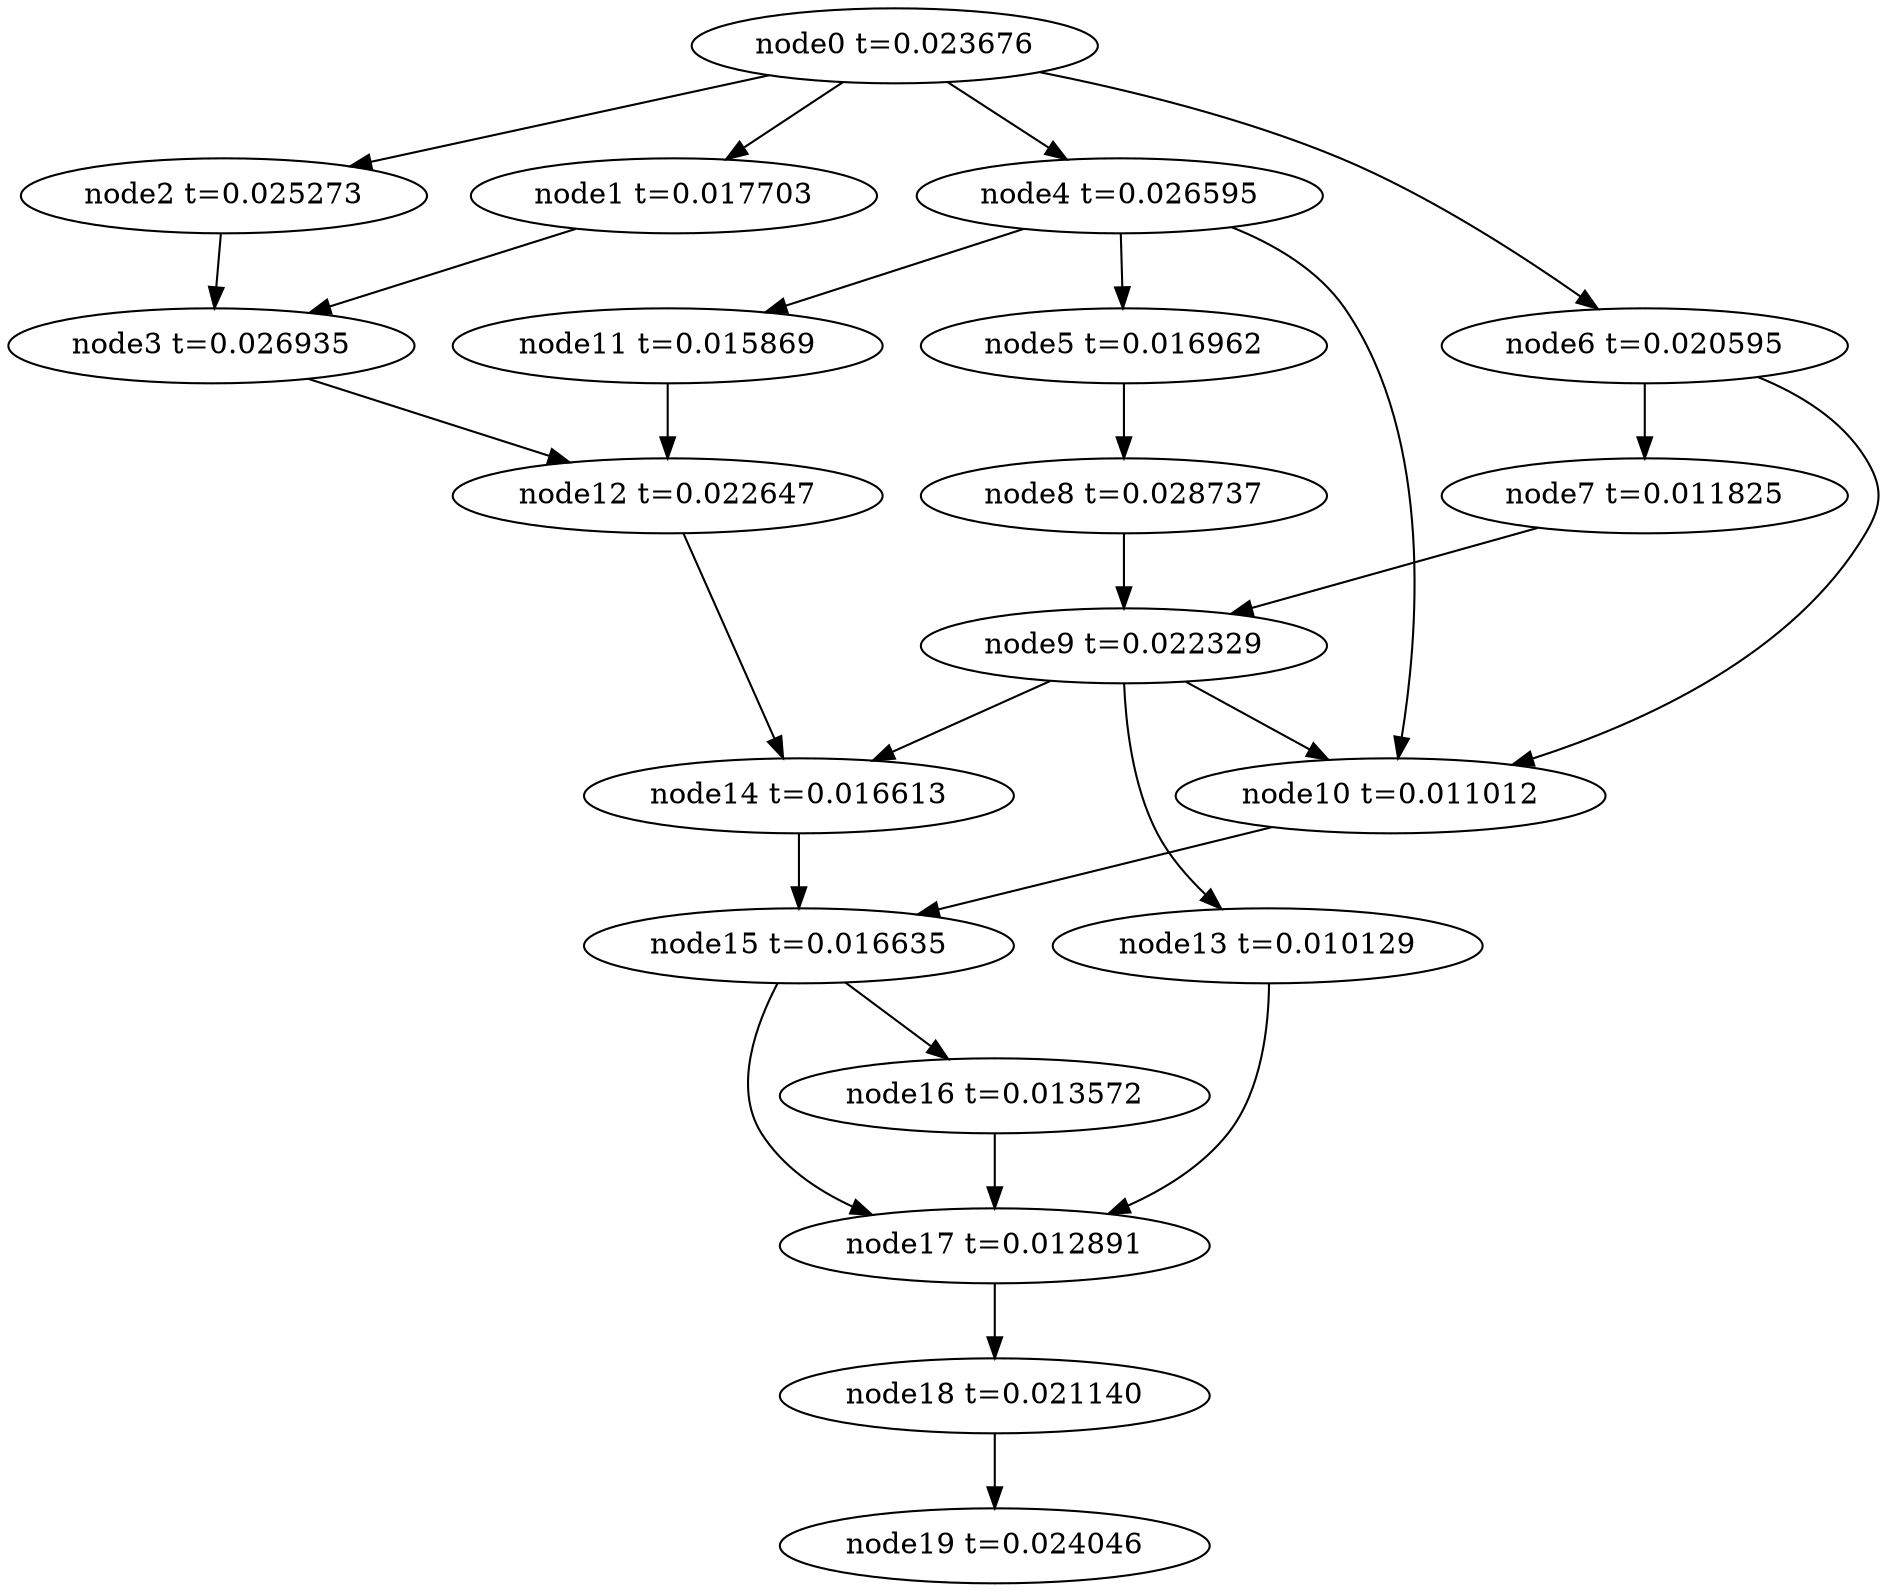 digraph g{
	node19[label="node19 t=0.024046"]
	node18 -> node19
	node18[label="node18 t=0.021140"];
	node17 -> node18
	node17[label="node17 t=0.012891"];
	node16 -> node17
	node16[label="node16 t=0.013572"];
	node15 -> node17
	node15 -> node16
	node15[label="node15 t=0.016635"];
	node14 -> node15
	node14[label="node14 t=0.016613"];
	node13 -> node17
	node13[label="node13 t=0.010129"];
	node12 -> node14
	node12[label="node12 t=0.022647"];
	node11 -> node12
	node11[label="node11 t=0.015869"];
	node10 -> node15
	node10[label="node10 t=0.011012"];
	node9 -> node14
	node9 -> node13
	node9 -> node10
	node9[label="node9 t=0.022329"];
	node8 -> node9
	node8[label="node8 t=0.028737"];
	node7 -> node9
	node7[label="node7 t=0.011825"];
	node6 -> node10
	node6 -> node7
	node6[label="node6 t=0.020595"];
	node5 -> node8
	node5[label="node5 t=0.016962"];
	node4 -> node11
	node4 -> node10
	node4 -> node5
	node4[label="node4 t=0.026595"];
	node3 -> node12
	node3[label="node3 t=0.026935"];
	node2 -> node3
	node2[label="node2 t=0.025273"];
	node1 -> node3
	node1[label="node1 t=0.017703"];
	node0 -> node6
	node0 -> node4
	node0 -> node2
	node0 -> node1
	node0[label="node0 t=0.023676"];
}
